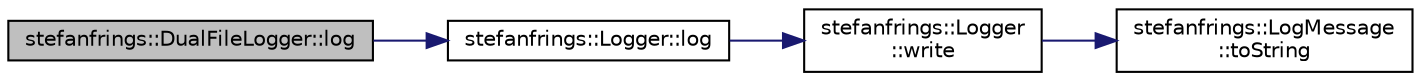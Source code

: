 digraph "stefanfrings::DualFileLogger::log"
{
  edge [fontname="Helvetica",fontsize="10",labelfontname="Helvetica",labelfontsize="10"];
  node [fontname="Helvetica",fontsize="10",shape=record];
  rankdir="LR";
  Node5 [label="stefanfrings::DualFileLogger::log",height=0.2,width=0.4,color="black", fillcolor="grey75", style="filled", fontcolor="black"];
  Node5 -> Node6 [color="midnightblue",fontsize="10",style="solid",fontname="Helvetica"];
  Node6 [label="stefanfrings::Logger::log",height=0.2,width=0.4,color="black", fillcolor="white", style="filled",URL="$classstefanfrings_1_1_logger.html#af731fc45cf731695d5f971472032190d"];
  Node6 -> Node7 [color="midnightblue",fontsize="10",style="solid",fontname="Helvetica"];
  Node7 [label="stefanfrings::Logger\l::write",height=0.2,width=0.4,color="black", fillcolor="white", style="filled",URL="$classstefanfrings_1_1_logger.html#a69f50fe67efaa254ee219f6de384e9fa"];
  Node7 -> Node8 [color="midnightblue",fontsize="10",style="solid",fontname="Helvetica"];
  Node8 [label="stefanfrings::LogMessage\l::toString",height=0.2,width=0.4,color="black", fillcolor="white", style="filled",URL="$classstefanfrings_1_1_log_message.html#a0afc95ed8eb8b5cc611b5b9436f65053"];
}
